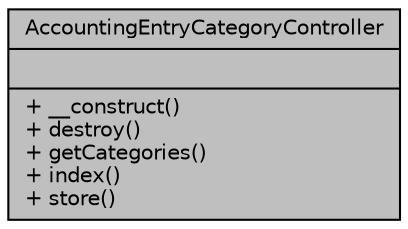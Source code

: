 digraph "AccountingEntryCategoryController"
{
 // LATEX_PDF_SIZE
  bgcolor="transparent";
  edge [fontname="Helvetica",fontsize="10",labelfontname="Helvetica",labelfontsize="10"];
  node [fontname="Helvetica",fontsize="10",shape=record];
  Node1 [label="{AccountingEntryCategoryController\n||+ __construct()\l+ destroy()\l+ getCategories()\l+ index()\l+ store()\l}",height=0.2,width=0.4,color="black", fillcolor="grey75", style="filled", fontcolor="black",tooltip="Controlador para la gestion de las categorias de asientos contables."];
}
